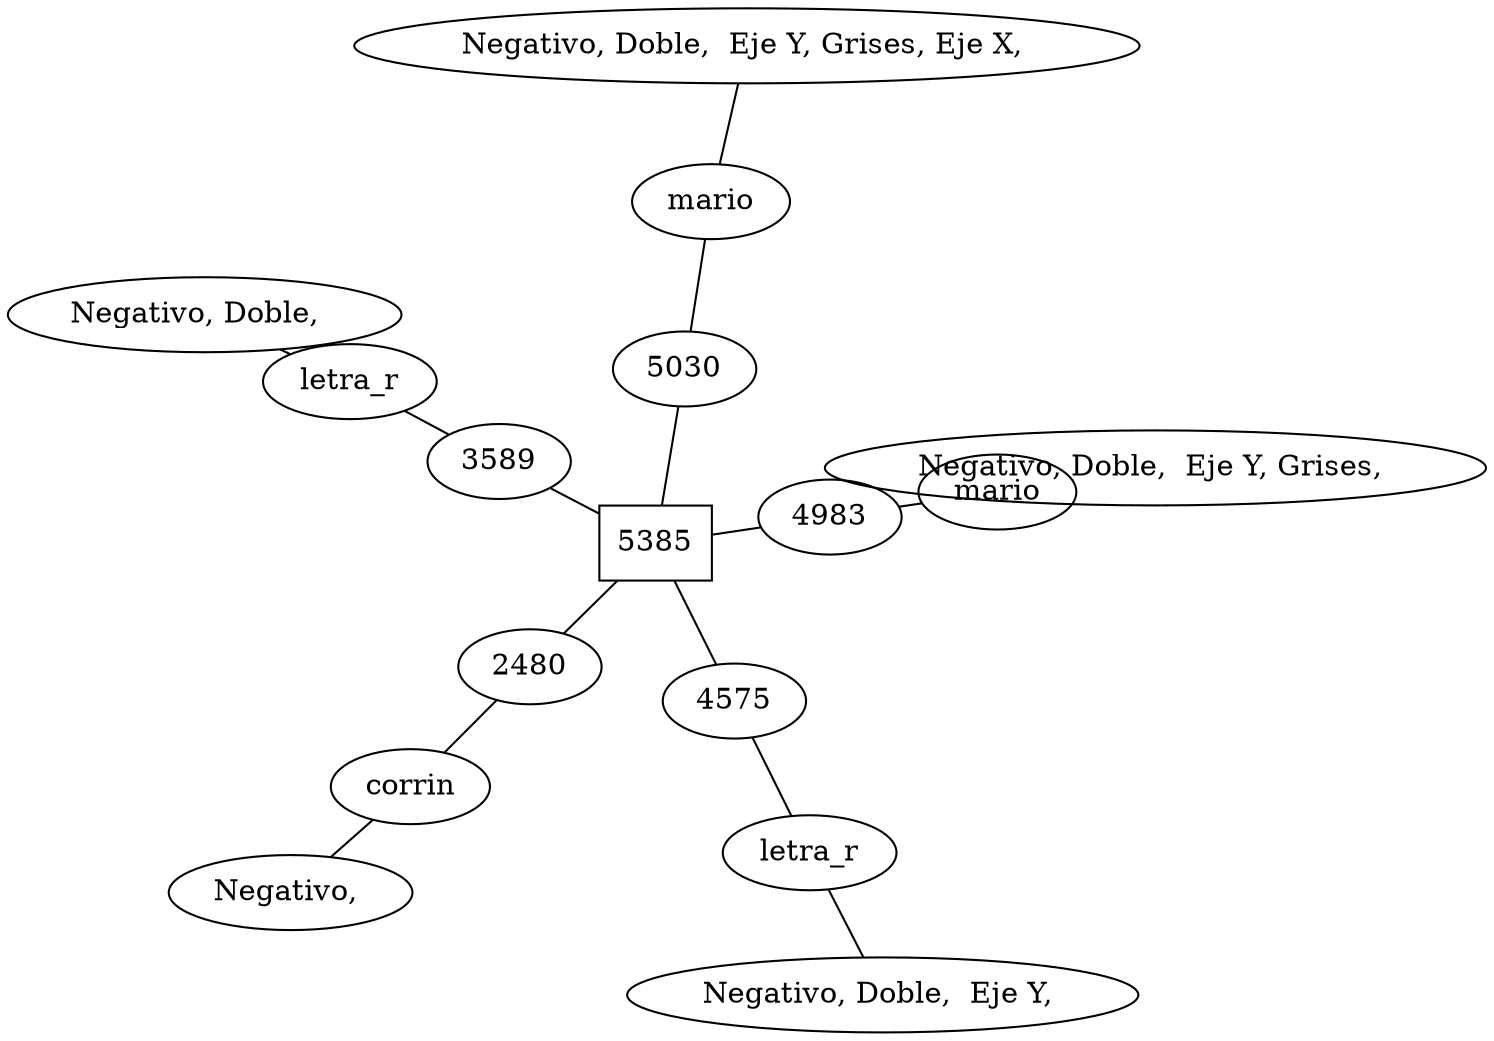 graph grafoDirigido{ 
 rankdir=LR; 
 node [shape=box]; layout=neato; 
 nodo00[label="5385"]; 
node [shape = ellipse]; 
nodo01[label="2480" ]; 
nodo11[label="corrin" ]; 
nodo21[label="Negativo, " ]; 
nodo02[label="3589" ]; 
nodo12[label="letra_r" ]; 
nodo22[label="Negativo, Doble,  " ]; 
nodo03[label="4575" ]; 
nodo13[label="letra_r" ]; 
nodo23[label="Negativo, Doble,  Eje Y, " ]; 
nodo04[label="4983" ]; 
nodo14[label="mario" ]; 
nodo24[label="Negativo, Doble,  Eje Y, Grises, " ]; 
nodo05[label="5030" ]; 
nodo15[label="mario" ]; 
nodo25[label="Negativo, Doble,  Eje Y, Grises, Eje X, " ]; 
nodo00 -- nodo01 -- nodo11 -- nodo21[len=1.00]; 
nodo00 -- nodo02 -- nodo12 -- nodo22[len=1.00]; 
nodo00 -- nodo03 -- nodo13 -- nodo23[len=1.00]; 
nodo00 -- nodo04 -- nodo14 -- nodo24[len=1.00]; 
nodo00 -- nodo05 -- nodo15 -- nodo25[len=1.00]; 

}